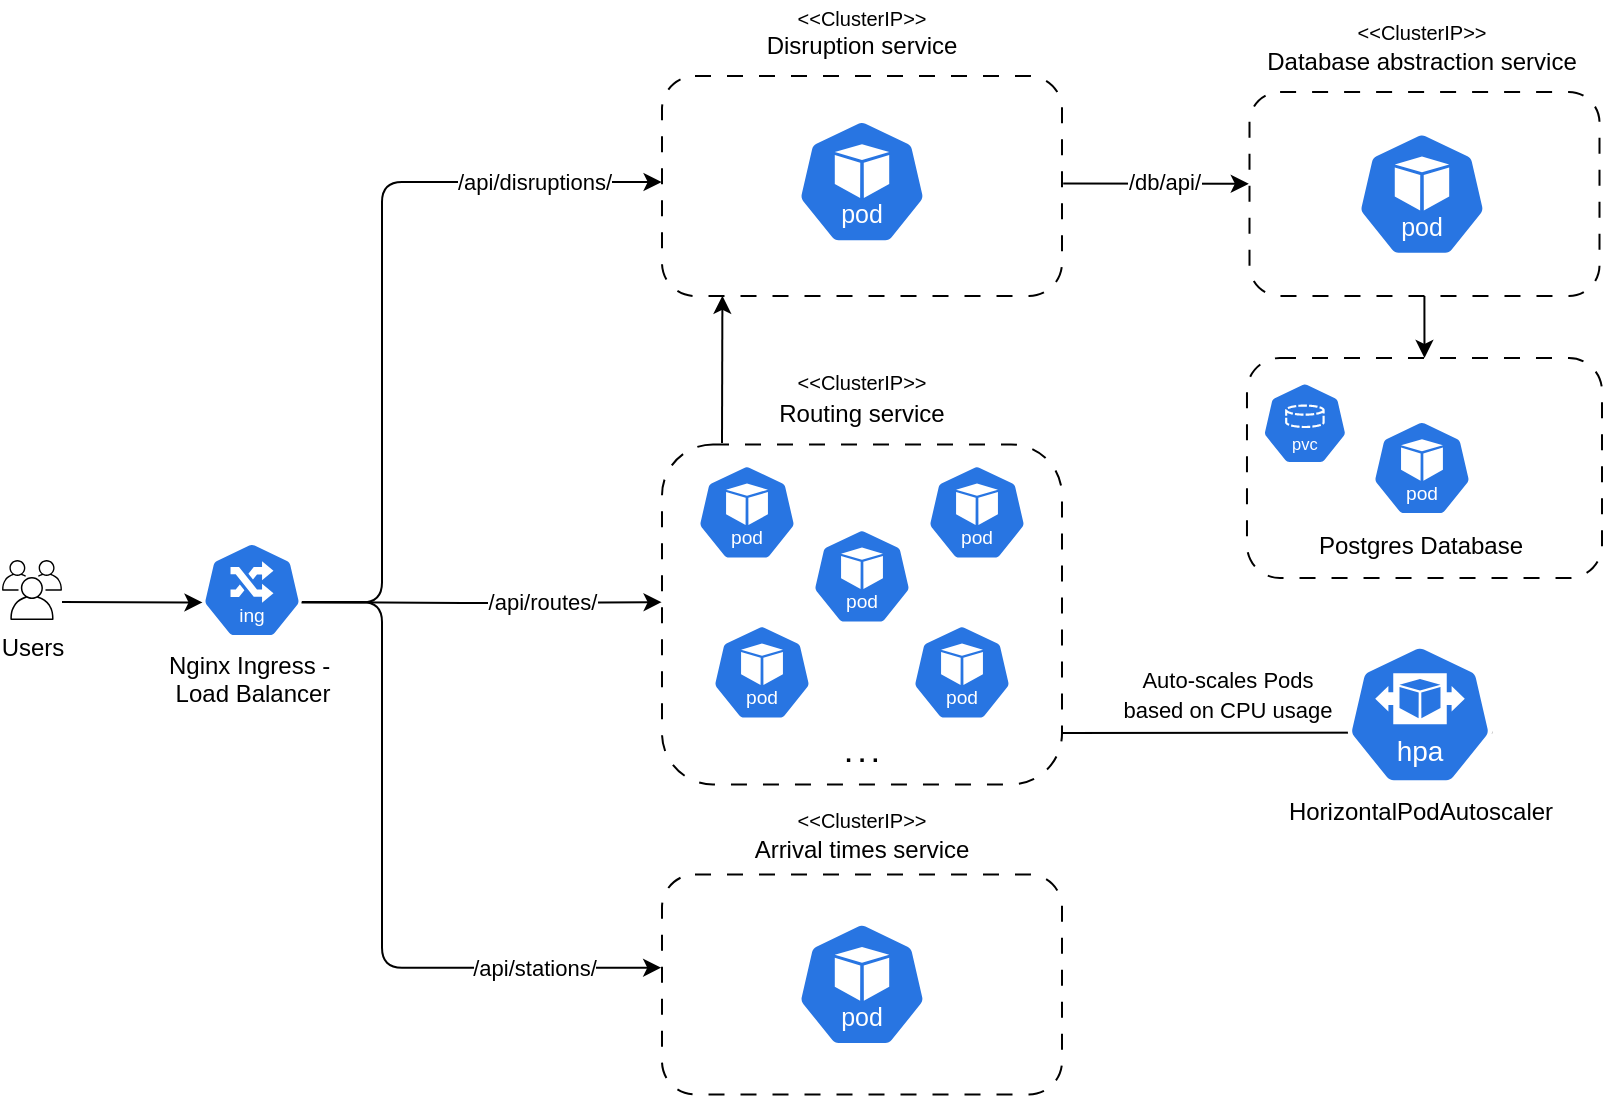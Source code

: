 <mxfile version="26.3.0">
  <diagram name="Page-1" id="KjyxkzbZN0lkS2VCTlDx">
    <mxGraphModel dx="1358" dy="869" grid="1" gridSize="10" guides="1" tooltips="1" connect="1" arrows="1" fold="1" page="1" pageScale="1" pageWidth="980" pageHeight="690" math="0" shadow="0">
      <root>
        <mxCell id="0" />
        <mxCell id="1" parent="0" />
        <mxCell id="A35ePlAmMtPvFaN57NNL-1" value="" style="rounded=1;whiteSpace=wrap;html=1;dashed=1;dashPattern=8 8;" parent="1" vertex="1">
          <mxGeometry x="440" y="241.2" width="200" height="170" as="geometry" />
        </mxCell>
        <mxCell id="A35ePlAmMtPvFaN57NNL-2" value="Routing service" style="text;html=1;align=center;verticalAlign=middle;whiteSpace=wrap;rounded=0;" parent="1" vertex="1">
          <mxGeometry x="480" y="211.2" width="120" height="30" as="geometry" />
        </mxCell>
        <mxCell id="A35ePlAmMtPvFaN57NNL-3" value="" style="rounded=1;whiteSpace=wrap;html=1;dashed=1;dashPattern=8 8;" parent="1" vertex="1">
          <mxGeometry x="440" y="57" width="200" height="110" as="geometry" />
        </mxCell>
        <mxCell id="A35ePlAmMtPvFaN57NNL-4" value="" style="rounded=1;whiteSpace=wrap;html=1;dashed=1;dashPattern=8 8;" parent="1" vertex="1">
          <mxGeometry x="440" y="456.2" width="200" height="110" as="geometry" />
        </mxCell>
        <mxCell id="A35ePlAmMtPvFaN57NNL-5" value="Disruption service" style="text;html=1;align=center;verticalAlign=middle;whiteSpace=wrap;rounded=0;" parent="1" vertex="1">
          <mxGeometry x="475" y="27" width="130" height="30" as="geometry" />
        </mxCell>
        <mxCell id="A35ePlAmMtPvFaN57NNL-6" value="Arrival times service" style="text;html=1;align=center;verticalAlign=middle;whiteSpace=wrap;rounded=0;" parent="1" vertex="1">
          <mxGeometry x="470" y="434.2" width="140" height="20" as="geometry" />
        </mxCell>
        <mxCell id="A35ePlAmMtPvFaN57NNL-7" value="" style="aspect=fixed;sketch=0;html=1;dashed=0;whitespace=wrap;verticalLabelPosition=bottom;verticalAlign=top;fillColor=#2875E2;strokeColor=#ffffff;points=[[0.005,0.63,0],[0.1,0.2,0],[0.9,0.2,0],[0.5,0,0],[0.995,0.63,0],[0.72,0.99,0],[0.5,1,0],[0.28,0.99,0]];shape=mxgraph.kubernetes.icon2;kubernetesLabel=1;prIcon=pod;fontSize=8;" parent="1" vertex="1">
          <mxGeometry x="457.5" y="251.2" width="50" height="48" as="geometry" />
        </mxCell>
        <mxCell id="A35ePlAmMtPvFaN57NNL-8" value="" style="aspect=fixed;sketch=0;html=1;dashed=0;whitespace=wrap;verticalLabelPosition=bottom;verticalAlign=top;fillColor=#2875E2;strokeColor=#ffffff;points=[[0.005,0.63,0],[0.1,0.2,0],[0.9,0.2,0],[0.5,0,0],[0.995,0.63,0],[0.72,0.99,0],[0.5,1,0],[0.28,0.99,0]];shape=mxgraph.kubernetes.icon2;kubernetesLabel=1;prIcon=pod;fontSize=8;" parent="1" vertex="1">
          <mxGeometry x="515" y="283.2" width="50" height="48" as="geometry" />
        </mxCell>
        <mxCell id="A35ePlAmMtPvFaN57NNL-9" value="" style="aspect=fixed;sketch=0;html=1;dashed=0;whitespace=wrap;verticalLabelPosition=bottom;verticalAlign=top;fillColor=#2875E2;strokeColor=#ffffff;points=[[0.005,0.63,0],[0.1,0.2,0],[0.9,0.2,0],[0.5,0,0],[0.995,0.63,0],[0.72,0.99,0],[0.5,1,0],[0.28,0.99,0]];shape=mxgraph.kubernetes.icon2;kubernetesLabel=1;prIcon=pod;fontSize=8;" parent="1" vertex="1">
          <mxGeometry x="465" y="331.2" width="50" height="48" as="geometry" />
        </mxCell>
        <mxCell id="A35ePlAmMtPvFaN57NNL-10" value="" style="aspect=fixed;sketch=0;html=1;dashed=0;whitespace=wrap;verticalLabelPosition=bottom;verticalAlign=top;fillColor=#2875E2;strokeColor=#ffffff;points=[[0.005,0.63,0],[0.1,0.2,0],[0.9,0.2,0],[0.5,0,0],[0.995,0.63,0],[0.72,0.99,0],[0.5,1,0],[0.28,0.99,0]];shape=mxgraph.kubernetes.icon2;kubernetesLabel=1;prIcon=pod;fontSize=8;" parent="1" vertex="1">
          <mxGeometry x="572.5" y="251.2" width="50" height="48" as="geometry" />
        </mxCell>
        <mxCell id="A35ePlAmMtPvFaN57NNL-11" value="" style="aspect=fixed;sketch=0;html=1;dashed=0;whitespace=wrap;verticalLabelPosition=bottom;verticalAlign=top;fillColor=#2875E2;strokeColor=#ffffff;points=[[0.005,0.63,0],[0.1,0.2,0],[0.9,0.2,0],[0.5,0,0],[0.995,0.63,0],[0.72,0.99,0],[0.5,1,0],[0.28,0.99,0]];shape=mxgraph.kubernetes.icon2;kubernetesLabel=1;prIcon=pod;fontSize=8;" parent="1" vertex="1">
          <mxGeometry x="565" y="331.2" width="50" height="48" as="geometry" />
        </mxCell>
        <mxCell id="A35ePlAmMtPvFaN57NNL-12" value="" style="aspect=fixed;sketch=0;html=1;dashed=0;whitespace=wrap;verticalLabelPosition=bottom;verticalAlign=top;fillColor=#2875E2;strokeColor=#ffffff;points=[[0.005,0.63,0],[0.1,0.2,0],[0.9,0.2,0],[0.5,0,0],[0.995,0.63,0],[0.72,0.99,0],[0.5,1,0],[0.28,0.99,0]];shape=mxgraph.kubernetes.icon2;kubernetesLabel=1;prIcon=pod" parent="1" vertex="1">
          <mxGeometry x="507.5" y="78.6" width="65" height="62.4" as="geometry" />
        </mxCell>
        <mxCell id="A35ePlAmMtPvFaN57NNL-13" value="" style="aspect=fixed;sketch=0;html=1;dashed=0;whitespace=wrap;verticalLabelPosition=bottom;verticalAlign=top;fillColor=#2875E2;strokeColor=#ffffff;points=[[0.005,0.63,0],[0.1,0.2,0],[0.9,0.2,0],[0.5,0,0],[0.995,0.63,0],[0.72,0.99,0],[0.5,1,0],[0.28,0.99,0]];shape=mxgraph.kubernetes.icon2;kubernetesLabel=1;prIcon=pod" parent="1" vertex="1">
          <mxGeometry x="507.5" y="480" width="65" height="62.4" as="geometry" />
        </mxCell>
        <mxCell id="A35ePlAmMtPvFaN57NNL-14" value="&lt;font style=&quot;font-size: 11px;&quot;&gt;Auto-scales Pods based on CPU usage&lt;/font&gt;" style="text;html=1;align=center;verticalAlign=middle;whiteSpace=wrap;rounded=0;" parent="1" vertex="1">
          <mxGeometry x="662.54" y="351.2" width="120" height="30" as="geometry" />
        </mxCell>
        <mxCell id="A35ePlAmMtPvFaN57NNL-16" value="" style="endArrow=none;html=1;rounded=0;exitX=0.995;exitY=0.63;exitDx=0;exitDy=0;entryX=1.005;entryY=0.202;entryDx=0;entryDy=0;exitPerimeter=0;entryPerimeter=0;" parent="1" source="A35ePlAmMtPvFaN57NNL-19" edge="1">
          <mxGeometry width="50" height="50" relative="1" as="geometry">
            <mxPoint x="329" y="331.2" as="sourcePoint" />
            <mxPoint x="640" y="385.54" as="targetPoint" />
          </mxGeometry>
        </mxCell>
        <mxCell id="A35ePlAmMtPvFaN57NNL-17" value="" style="rounded=1;whiteSpace=wrap;html=1;dashed=1;dashPattern=8 8;" parent="1" vertex="1">
          <mxGeometry x="732.49" y="198" width="177.51" height="110" as="geometry" />
        </mxCell>
        <mxCell id="A35ePlAmMtPvFaN57NNL-19" value="&lt;span style=&quot;text-wrap-mode: wrap;&quot;&gt;HorizontalPodAutoscaler&lt;/span&gt;" style="aspect=fixed;sketch=0;html=1;dashed=0;whitespace=wrap;verticalLabelPosition=bottom;verticalAlign=top;fillColor=#2875E2;strokeColor=#ffffff;points=[[0.005,0.63,0],[0.1,0.2,0],[0.9,0.2,0],[0.5,0,0],[0.995,0.63,0],[0.72,0.99,0],[0.5,1,0],[0.28,0.99,0]];shape=mxgraph.kubernetes.icon2;kubernetesLabel=1;prIcon=hpa" parent="1" vertex="1">
          <mxGeometry x="782.54" y="341.2" width="72.92" height="70" as="geometry" />
        </mxCell>
        <mxCell id="A35ePlAmMtPvFaN57NNL-21" value="&lt;b&gt;. . .&lt;/b&gt;" style="text;html=1;align=center;verticalAlign=middle;whiteSpace=wrap;rounded=0;" parent="1" vertex="1">
          <mxGeometry x="510" y="381.2" width="60" height="30" as="geometry" />
        </mxCell>
        <mxCell id="A35ePlAmMtPvFaN57NNL-25" value="Nginx Ingress -&amp;nbsp;&lt;div&gt;Load Balancer&lt;/div&gt;" style="aspect=fixed;sketch=0;html=1;dashed=0;whitespace=wrap;verticalLabelPosition=bottom;verticalAlign=top;fillColor=#2875E2;strokeColor=#ffffff;points=[[0.005,0.63,0],[0.1,0.2,0],[0.9,0.2,0],[0.5,0,0],[0.995,0.63,0],[0.72,0.99,0],[0.5,1,0],[0.28,0.99,0]];shape=mxgraph.kubernetes.icon2;kubernetesLabel=1;prIcon=ing" parent="1" vertex="1">
          <mxGeometry x="210" y="290" width="50" height="48" as="geometry" />
        </mxCell>
        <mxCell id="A35ePlAmMtPvFaN57NNL-32" value="/api/routes/" style="edgeStyle=orthogonalEdgeStyle;rounded=1;orthogonalLoop=1;jettySize=auto;html=1;strokeColor=default;curved=0;endArrow=classic;startFill=0;endFill=1;entryX=-0.001;entryY=0.464;entryDx=0;entryDy=0;entryPerimeter=0;" parent="1" target="A35ePlAmMtPvFaN57NNL-1" edge="1">
          <mxGeometry x="0.336" relative="1" as="geometry">
            <mxPoint x="260" y="320" as="sourcePoint" />
            <mxPoint x="440.25" y="319.08" as="targetPoint" />
            <Array as="points" />
            <mxPoint as="offset" />
          </mxGeometry>
        </mxCell>
        <mxCell id="A35ePlAmMtPvFaN57NNL-33" value="/api/disruptions/" style="edgeStyle=orthogonalEdgeStyle;rounded=1;orthogonalLoop=1;jettySize=auto;html=1;exitX=0.995;exitY=0.63;exitDx=0;exitDy=0;exitPerimeter=0;entryX=-0.001;entryY=0.489;entryDx=0;entryDy=0;entryPerimeter=0;endArrow=classic;startFill=0;endFill=1;curved=0;" parent="1" source="A35ePlAmMtPvFaN57NNL-25" target="A35ePlAmMtPvFaN57NNL-3" edge="1">
          <mxGeometry x="0.668" relative="1" as="geometry">
            <Array as="points">
              <mxPoint x="300" y="320" />
              <mxPoint x="300" y="110" />
              <mxPoint x="440" y="110" />
            </Array>
            <mxPoint as="offset" />
          </mxGeometry>
        </mxCell>
        <mxCell id="A35ePlAmMtPvFaN57NNL-35" value="/api/stations/" style="edgeStyle=orthogonalEdgeStyle;rounded=1;orthogonalLoop=1;jettySize=auto;html=1;curved=0;endArrow=classic;startFill=0;endFill=1;entryX=-0.002;entryY=0.506;entryDx=0;entryDy=0;entryPerimeter=0;" parent="1" edge="1">
          <mxGeometry x="0.65" relative="1" as="geometry">
            <Array as="points">
              <mxPoint x="260" y="320" />
              <mxPoint x="300" y="320" />
              <mxPoint x="300" y="502" />
            </Array>
            <mxPoint x="260" y="320" as="sourcePoint" />
            <mxPoint x="439.6" y="502.86" as="targetPoint" />
            <mxPoint as="offset" />
          </mxGeometry>
        </mxCell>
        <mxCell id="A35ePlAmMtPvFaN57NNL-37" value="" style="endArrow=classic;html=1;rounded=0;entryX=0.005;entryY=0.63;entryDx=0;entryDy=0;entryPerimeter=0;" parent="1" target="A35ePlAmMtPvFaN57NNL-25" edge="1">
          <mxGeometry width="50" height="50" relative="1" as="geometry">
            <mxPoint x="140" y="320" as="sourcePoint" />
            <mxPoint x="60" y="281.4" as="targetPoint" />
          </mxGeometry>
        </mxCell>
        <mxCell id="A35ePlAmMtPvFaN57NNL-39" value="Users" style="sketch=0;outlineConnect=0;gradientColor=none;fontColor=#000000;strokeColor=none;fillColor=#000000;dashed=0;verticalLabelPosition=bottom;verticalAlign=top;align=center;html=1;fontSize=12;fontStyle=0;aspect=fixed;shape=mxgraph.aws4.illustration_users;pointerEvents=1" parent="1" vertex="1">
          <mxGeometry x="110" y="299" width="30" height="30" as="geometry" />
        </mxCell>
        <mxCell id="A35ePlAmMtPvFaN57NNL-42" value="" style="aspect=fixed;sketch=0;html=1;dashed=0;whitespace=wrap;verticalLabelPosition=bottom;verticalAlign=top;fillColor=#2875E2;strokeColor=#ffffff;points=[[0.005,0.63,0],[0.1,0.2,0],[0.9,0.2,0],[0.5,0,0],[0.995,0.63,0],[0.72,0.99,0],[0.5,1,0],[0.28,0.99,0]];shape=mxgraph.kubernetes.icon2;kubernetesLabel=1;prIcon=pvc" parent="1" vertex="1">
          <mxGeometry x="739.99" y="210" width="42.92" height="41.2" as="geometry" />
        </mxCell>
        <mxCell id="A35ePlAmMtPvFaN57NNL-48" style="edgeStyle=orthogonalEdgeStyle;rounded=0;orthogonalLoop=1;jettySize=auto;html=1;exitX=0.5;exitY=1;exitDx=0;exitDy=0;entryX=0.5;entryY=0;entryDx=0;entryDy=0;" parent="1" target="A35ePlAmMtPvFaN57NNL-17" edge="1">
          <mxGeometry relative="1" as="geometry">
            <mxPoint x="819.98" y="160" as="sourcePoint" />
          </mxGeometry>
        </mxCell>
        <mxCell id="A35ePlAmMtPvFaN57NNL-44" value="" style="aspect=fixed;sketch=0;html=1;dashed=0;whitespace=wrap;verticalLabelPosition=bottom;verticalAlign=top;fillColor=#2875E2;strokeColor=#ffffff;points=[[0.005,0.63,0],[0.1,0.2,0],[0.9,0.2,0],[0.5,0,0],[0.995,0.63,0],[0.72,0.99,0],[0.5,1,0],[0.28,0.99,0]];shape=mxgraph.kubernetes.icon2;kubernetesLabel=1;prIcon=pod;fontSize=12;" parent="1" vertex="1">
          <mxGeometry x="794.99" y="229" width="50" height="48" as="geometry" />
        </mxCell>
        <mxCell id="A35ePlAmMtPvFaN57NNL-45" value="Postgres Database" style="text;html=1;align=center;verticalAlign=middle;whiteSpace=wrap;rounded=0;" parent="1" vertex="1">
          <mxGeometry x="762.48" y="277.0" width="115" height="30" as="geometry" />
        </mxCell>
        <mxCell id="eo2wzRBDOM8xWm49eThm-1" value="&lt;font style=&quot;font-size: 10px;&quot;&gt;&amp;lt;&amp;lt;ClusterIP&amp;gt;&amp;gt;&lt;/font&gt;" style="text;html=1;align=center;verticalAlign=middle;whiteSpace=wrap;rounded=0;" parent="1" vertex="1">
          <mxGeometry x="510" y="201.2" width="60" height="18" as="geometry" />
        </mxCell>
        <mxCell id="eo2wzRBDOM8xWm49eThm-2" value="&lt;font style=&quot;font-size: 10px;&quot;&gt;&amp;lt;&amp;lt;ClusterIP&amp;gt;&amp;gt;&lt;/font&gt;" style="text;html=1;align=center;verticalAlign=middle;whiteSpace=wrap;rounded=0;" parent="1" vertex="1">
          <mxGeometry x="510" y="19" width="60" height="18" as="geometry" />
        </mxCell>
        <mxCell id="eo2wzRBDOM8xWm49eThm-3" value="&lt;font style=&quot;font-size: 10px;&quot;&gt;&amp;lt;&amp;lt;ClusterIP&amp;gt;&amp;gt;&lt;/font&gt;" style="text;html=1;align=center;verticalAlign=middle;whiteSpace=wrap;rounded=0;" parent="1" vertex="1">
          <mxGeometry x="510" y="420.2" width="60" height="18" as="geometry" />
        </mxCell>
        <mxCell id="eo2wzRBDOM8xWm49eThm-6" value="" style="rounded=1;whiteSpace=wrap;html=1;dashed=1;dashPattern=8 8;" parent="1" vertex="1">
          <mxGeometry x="733.75" y="65" width="175" height="102" as="geometry" />
        </mxCell>
        <mxCell id="eo2wzRBDOM8xWm49eThm-7" value="Database abstraction service" style="text;html=1;align=center;verticalAlign=middle;whiteSpace=wrap;rounded=0;" parent="1" vertex="1">
          <mxGeometry x="739.99" y="35" width="160" height="30" as="geometry" />
        </mxCell>
        <mxCell id="eo2wzRBDOM8xWm49eThm-8" value="" style="aspect=fixed;sketch=0;html=1;dashed=0;whitespace=wrap;verticalLabelPosition=bottom;verticalAlign=top;fillColor=#2875E2;strokeColor=#ffffff;points=[[0.005,0.63,0],[0.1,0.2,0],[0.9,0.2,0],[0.5,0,0],[0.995,0.63,0],[0.72,0.99,0],[0.5,1,0],[0.28,0.99,0]];shape=mxgraph.kubernetes.icon2;kubernetesLabel=1;prIcon=pod" parent="1" vertex="1">
          <mxGeometry x="787.49" y="84.8" width="65" height="62.4" as="geometry" />
        </mxCell>
        <mxCell id="eo2wzRBDOM8xWm49eThm-9" value="&lt;font style=&quot;font-size: 10px;&quot;&gt;&amp;lt;&amp;lt;ClusterIP&amp;gt;&amp;gt;&lt;/font&gt;" style="text;html=1;align=center;verticalAlign=middle;whiteSpace=wrap;rounded=0;" parent="1" vertex="1">
          <mxGeometry x="789.99" y="26" width="60" height="18" as="geometry" />
        </mxCell>
        <mxCell id="YUeceqcicgnKCldNOIM_-1" value="" style="endArrow=classic;html=1;rounded=0;exitX=1.003;exitY=0.489;exitDx=0;exitDy=0;exitPerimeter=0;entryX=-0.002;entryY=0.45;entryDx=0;entryDy=0;entryPerimeter=0;" edge="1" parent="1" source="A35ePlAmMtPvFaN57NNL-3" target="eo2wzRBDOM8xWm49eThm-6">
          <mxGeometry width="50" height="50" relative="1" as="geometry">
            <mxPoint x="660" y="124.8" as="sourcePoint" />
            <mxPoint x="710" y="74.8" as="targetPoint" />
          </mxGeometry>
        </mxCell>
        <mxCell id="YUeceqcicgnKCldNOIM_-2" value="/db/api/" style="edgeLabel;html=1;align=center;verticalAlign=middle;resizable=0;points=[];" vertex="1" connectable="0" parent="YUeceqcicgnKCldNOIM_-1">
          <mxGeometry x="0.413" relative="1" as="geometry">
            <mxPoint x="-15" y="-1" as="offset" />
          </mxGeometry>
        </mxCell>
        <mxCell id="YUeceqcicgnKCldNOIM_-3" value="" style="endArrow=classic;html=1;rounded=0;entryX=0.151;entryY=0.999;entryDx=0;entryDy=0;entryPerimeter=0;exitX=0.15;exitY=-0.004;exitDx=0;exitDy=0;exitPerimeter=0;" edge="1" parent="1" source="A35ePlAmMtPvFaN57NNL-1" target="A35ePlAmMtPvFaN57NNL-3">
          <mxGeometry width="50" height="50" relative="1" as="geometry">
            <mxPoint x="470" y="240" as="sourcePoint" />
            <mxPoint x="470" y="170" as="targetPoint" />
          </mxGeometry>
        </mxCell>
      </root>
    </mxGraphModel>
  </diagram>
</mxfile>
